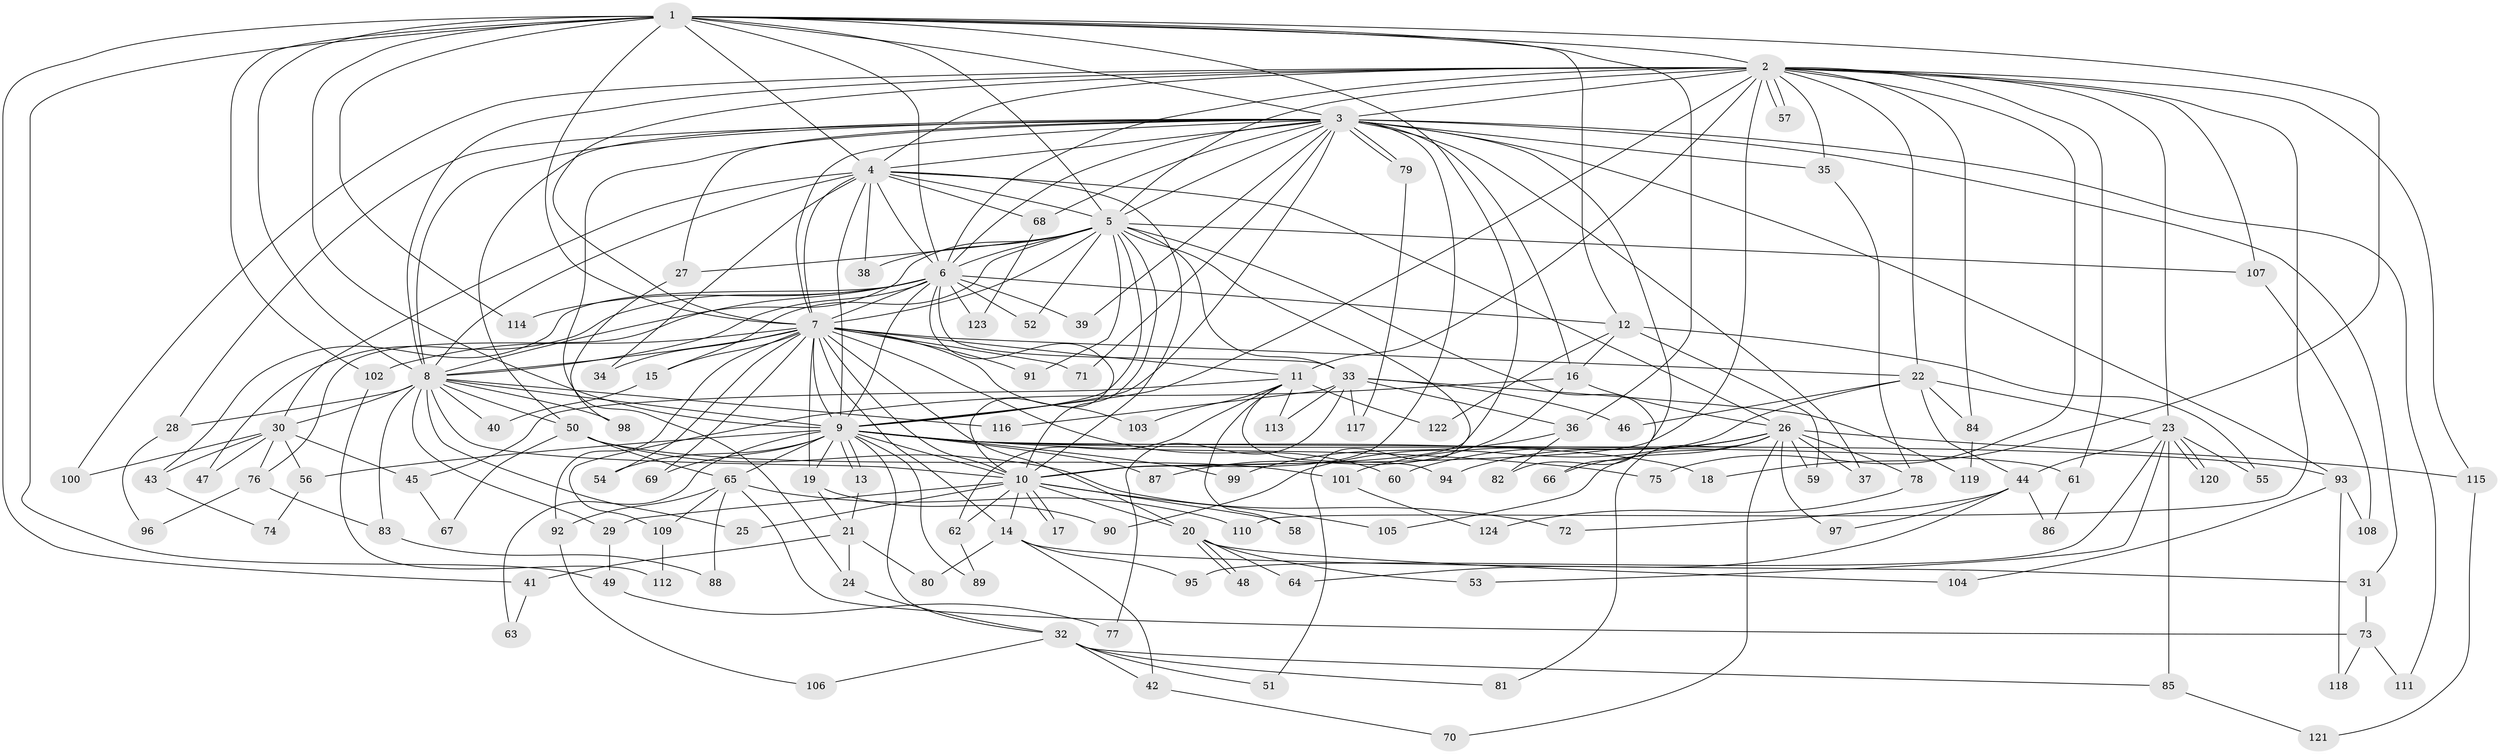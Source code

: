// coarse degree distribution, {15: 0.010638297872340425, 21: 0.031914893617021274, 20: 0.02127659574468085, 17: 0.02127659574468085, 22: 0.010638297872340425, 10: 0.010638297872340425, 6: 0.02127659574468085, 7: 0.0425531914893617, 3: 0.22340425531914893, 5: 0.0425531914893617, 2: 0.5, 4: 0.02127659574468085, 14: 0.010638297872340425, 9: 0.031914893617021274}
// Generated by graph-tools (version 1.1) at 2025/23/03/03/25 07:23:40]
// undirected, 124 vertices, 273 edges
graph export_dot {
graph [start="1"]
  node [color=gray90,style=filled];
  1;
  2;
  3;
  4;
  5;
  6;
  7;
  8;
  9;
  10;
  11;
  12;
  13;
  14;
  15;
  16;
  17;
  18;
  19;
  20;
  21;
  22;
  23;
  24;
  25;
  26;
  27;
  28;
  29;
  30;
  31;
  32;
  33;
  34;
  35;
  36;
  37;
  38;
  39;
  40;
  41;
  42;
  43;
  44;
  45;
  46;
  47;
  48;
  49;
  50;
  51;
  52;
  53;
  54;
  55;
  56;
  57;
  58;
  59;
  60;
  61;
  62;
  63;
  64;
  65;
  66;
  67;
  68;
  69;
  70;
  71;
  72;
  73;
  74;
  75;
  76;
  77;
  78;
  79;
  80;
  81;
  82;
  83;
  84;
  85;
  86;
  87;
  88;
  89;
  90;
  91;
  92;
  93;
  94;
  95;
  96;
  97;
  98;
  99;
  100;
  101;
  102;
  103;
  104;
  105;
  106;
  107;
  108;
  109;
  110;
  111;
  112;
  113;
  114;
  115;
  116;
  117;
  118;
  119;
  120;
  121;
  122;
  123;
  124;
  1 -- 2;
  1 -- 3;
  1 -- 4;
  1 -- 5;
  1 -- 6;
  1 -- 7;
  1 -- 8;
  1 -- 9;
  1 -- 10;
  1 -- 12;
  1 -- 18;
  1 -- 36;
  1 -- 41;
  1 -- 49;
  1 -- 102;
  1 -- 114;
  2 -- 3;
  2 -- 4;
  2 -- 5;
  2 -- 6;
  2 -- 7;
  2 -- 8;
  2 -- 9;
  2 -- 10;
  2 -- 11;
  2 -- 22;
  2 -- 23;
  2 -- 35;
  2 -- 57;
  2 -- 57;
  2 -- 61;
  2 -- 75;
  2 -- 84;
  2 -- 100;
  2 -- 107;
  2 -- 110;
  2 -- 115;
  3 -- 4;
  3 -- 5;
  3 -- 6;
  3 -- 7;
  3 -- 8;
  3 -- 9;
  3 -- 10;
  3 -- 16;
  3 -- 24;
  3 -- 27;
  3 -- 28;
  3 -- 31;
  3 -- 35;
  3 -- 37;
  3 -- 39;
  3 -- 50;
  3 -- 68;
  3 -- 71;
  3 -- 79;
  3 -- 79;
  3 -- 82;
  3 -- 93;
  3 -- 111;
  4 -- 5;
  4 -- 6;
  4 -- 7;
  4 -- 8;
  4 -- 9;
  4 -- 10;
  4 -- 26;
  4 -- 30;
  4 -- 34;
  4 -- 38;
  4 -- 68;
  5 -- 6;
  5 -- 7;
  5 -- 8;
  5 -- 9;
  5 -- 10;
  5 -- 15;
  5 -- 27;
  5 -- 33;
  5 -- 38;
  5 -- 51;
  5 -- 52;
  5 -- 66;
  5 -- 91;
  5 -- 107;
  6 -- 7;
  6 -- 8;
  6 -- 9;
  6 -- 10;
  6 -- 12;
  6 -- 33;
  6 -- 39;
  6 -- 43;
  6 -- 47;
  6 -- 52;
  6 -- 76;
  6 -- 114;
  6 -- 123;
  7 -- 8;
  7 -- 9;
  7 -- 10;
  7 -- 11;
  7 -- 14;
  7 -- 15;
  7 -- 19;
  7 -- 20;
  7 -- 22;
  7 -- 34;
  7 -- 54;
  7 -- 60;
  7 -- 69;
  7 -- 71;
  7 -- 91;
  7 -- 92;
  7 -- 102;
  7 -- 103;
  8 -- 9;
  8 -- 10;
  8 -- 25;
  8 -- 28;
  8 -- 29;
  8 -- 30;
  8 -- 40;
  8 -- 50;
  8 -- 83;
  8 -- 98;
  8 -- 116;
  9 -- 10;
  9 -- 13;
  9 -- 13;
  9 -- 18;
  9 -- 19;
  9 -- 32;
  9 -- 54;
  9 -- 56;
  9 -- 61;
  9 -- 63;
  9 -- 65;
  9 -- 69;
  9 -- 75;
  9 -- 87;
  9 -- 89;
  9 -- 93;
  9 -- 99;
  10 -- 14;
  10 -- 17;
  10 -- 17;
  10 -- 20;
  10 -- 25;
  10 -- 29;
  10 -- 58;
  10 -- 62;
  10 -- 105;
  11 -- 45;
  11 -- 58;
  11 -- 62;
  11 -- 94;
  11 -- 103;
  11 -- 113;
  11 -- 122;
  12 -- 16;
  12 -- 55;
  12 -- 59;
  12 -- 122;
  13 -- 21;
  14 -- 31;
  14 -- 42;
  14 -- 80;
  14 -- 95;
  15 -- 40;
  16 -- 26;
  16 -- 87;
  16 -- 109;
  19 -- 21;
  19 -- 90;
  20 -- 48;
  20 -- 48;
  20 -- 53;
  20 -- 64;
  20 -- 104;
  21 -- 24;
  21 -- 41;
  21 -- 80;
  22 -- 23;
  22 -- 44;
  22 -- 46;
  22 -- 84;
  22 -- 90;
  23 -- 44;
  23 -- 53;
  23 -- 55;
  23 -- 85;
  23 -- 95;
  23 -- 120;
  23 -- 120;
  24 -- 32;
  26 -- 37;
  26 -- 59;
  26 -- 60;
  26 -- 66;
  26 -- 70;
  26 -- 78;
  26 -- 81;
  26 -- 94;
  26 -- 97;
  26 -- 101;
  26 -- 105;
  26 -- 115;
  27 -- 98;
  28 -- 96;
  29 -- 49;
  30 -- 43;
  30 -- 45;
  30 -- 47;
  30 -- 56;
  30 -- 76;
  30 -- 100;
  31 -- 73;
  32 -- 42;
  32 -- 51;
  32 -- 81;
  32 -- 85;
  32 -- 106;
  33 -- 36;
  33 -- 46;
  33 -- 77;
  33 -- 113;
  33 -- 116;
  33 -- 117;
  33 -- 119;
  35 -- 78;
  36 -- 82;
  36 -- 99;
  41 -- 63;
  42 -- 70;
  43 -- 74;
  44 -- 64;
  44 -- 72;
  44 -- 86;
  44 -- 97;
  45 -- 67;
  49 -- 77;
  50 -- 65;
  50 -- 67;
  50 -- 72;
  50 -- 101;
  56 -- 74;
  61 -- 86;
  62 -- 89;
  65 -- 73;
  65 -- 88;
  65 -- 92;
  65 -- 109;
  65 -- 110;
  68 -- 123;
  73 -- 111;
  73 -- 118;
  76 -- 83;
  76 -- 96;
  78 -- 124;
  79 -- 117;
  83 -- 88;
  84 -- 119;
  85 -- 121;
  92 -- 106;
  93 -- 104;
  93 -- 108;
  93 -- 118;
  101 -- 124;
  102 -- 112;
  107 -- 108;
  109 -- 112;
  115 -- 121;
}
